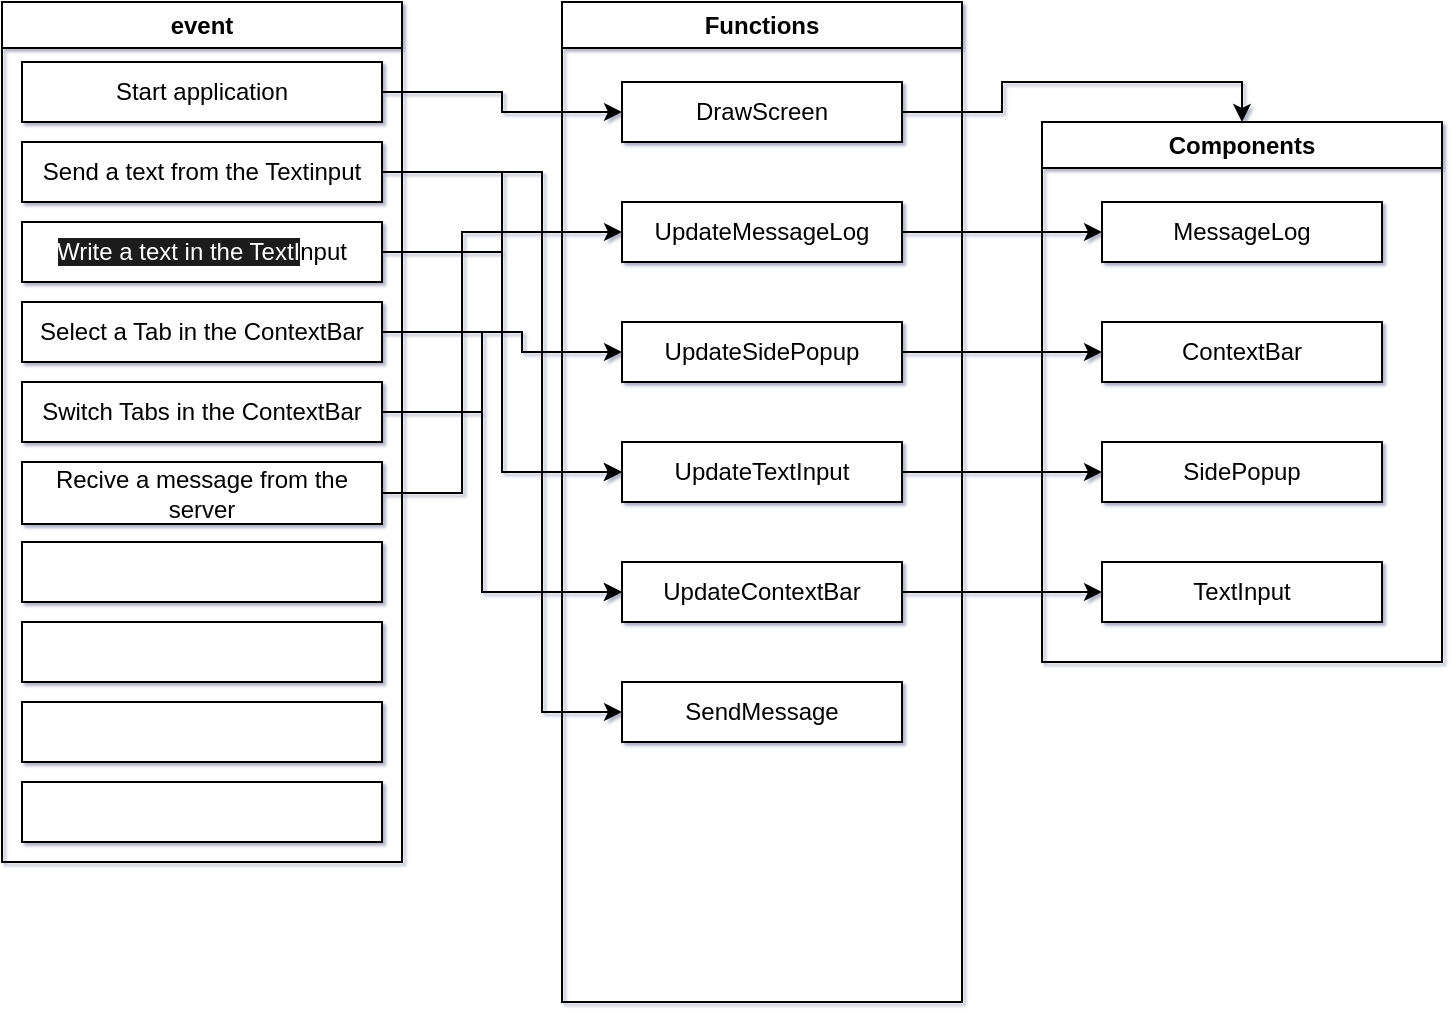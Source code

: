 <mxfile version="27.0.2">
  <diagram name="Seite-1" id="BNMo6Y46Mu1LBe3jMS4O">
    <mxGraphModel dx="882" dy="726" grid="1" gridSize="10" guides="1" tooltips="1" connect="1" arrows="1" fold="1" page="1" pageScale="1" pageWidth="827" pageHeight="1169" background="none" math="0" shadow="1">
      <root>
        <mxCell id="0" />
        <mxCell id="1" parent="0" />
        <mxCell id="q1N-MdoAuxAc4vqxhMuS-2" value="Components" style="swimlane;whiteSpace=wrap;html=1;" vertex="1" parent="1">
          <mxGeometry x="610" y="80" width="200" height="270" as="geometry" />
        </mxCell>
        <mxCell id="q1N-MdoAuxAc4vqxhMuS-5" value="MessageLog" style="whiteSpace=wrap;html=1;" vertex="1" parent="q1N-MdoAuxAc4vqxhMuS-2">
          <mxGeometry x="30" y="40" width="140" height="30" as="geometry" />
        </mxCell>
        <mxCell id="q1N-MdoAuxAc4vqxhMuS-6" value="ContextBar" style="whiteSpace=wrap;html=1;" vertex="1" parent="q1N-MdoAuxAc4vqxhMuS-2">
          <mxGeometry x="30" y="100" width="140" height="30" as="geometry" />
        </mxCell>
        <mxCell id="q1N-MdoAuxAc4vqxhMuS-7" value="SidePopup" style="whiteSpace=wrap;html=1;" vertex="1" parent="q1N-MdoAuxAc4vqxhMuS-2">
          <mxGeometry x="30" y="160" width="140" height="30" as="geometry" />
        </mxCell>
        <mxCell id="q1N-MdoAuxAc4vqxhMuS-8" value="TextI&lt;span style=&quot;background-color: transparent; color: light-dark(rgb(0, 0, 0), rgb(255, 255, 255));&quot;&gt;nput&lt;/span&gt;" style="whiteSpace=wrap;html=1;" vertex="1" parent="q1N-MdoAuxAc4vqxhMuS-2">
          <mxGeometry x="30" y="220" width="140" height="30" as="geometry" />
        </mxCell>
        <mxCell id="q1N-MdoAuxAc4vqxhMuS-3" value="Functions" style="swimlane;whiteSpace=wrap;html=1;" vertex="1" parent="1">
          <mxGeometry x="370" y="20" width="200" height="500" as="geometry" />
        </mxCell>
        <mxCell id="q1N-MdoAuxAc4vqxhMuS-9" value="DrawScreen" style="whiteSpace=wrap;html=1;" vertex="1" parent="q1N-MdoAuxAc4vqxhMuS-3">
          <mxGeometry x="30" y="40" width="140" height="30" as="geometry" />
        </mxCell>
        <mxCell id="q1N-MdoAuxAc4vqxhMuS-10" value="UpdateMessageLog" style="whiteSpace=wrap;html=1;" vertex="1" parent="q1N-MdoAuxAc4vqxhMuS-3">
          <mxGeometry x="30" y="100" width="140" height="30" as="geometry" />
        </mxCell>
        <mxCell id="q1N-MdoAuxAc4vqxhMuS-11" value="UpdateSidePopup" style="whiteSpace=wrap;html=1;" vertex="1" parent="q1N-MdoAuxAc4vqxhMuS-3">
          <mxGeometry x="30" y="160" width="140" height="30" as="geometry" />
        </mxCell>
        <mxCell id="q1N-MdoAuxAc4vqxhMuS-12" value="UpdateTextInput" style="whiteSpace=wrap;html=1;" vertex="1" parent="q1N-MdoAuxAc4vqxhMuS-3">
          <mxGeometry x="30" y="220" width="140" height="30" as="geometry" />
        </mxCell>
        <mxCell id="q1N-MdoAuxAc4vqxhMuS-13" value="UpdateContextBar" style="whiteSpace=wrap;html=1;" vertex="1" parent="q1N-MdoAuxAc4vqxhMuS-3">
          <mxGeometry x="30" y="280" width="140" height="30" as="geometry" />
        </mxCell>
        <mxCell id="q1N-MdoAuxAc4vqxhMuS-50" value="SendMessage" style="whiteSpace=wrap;html=1;" vertex="1" parent="q1N-MdoAuxAc4vqxhMuS-3">
          <mxGeometry x="30" y="340" width="140" height="30" as="geometry" />
        </mxCell>
        <mxCell id="q1N-MdoAuxAc4vqxhMuS-4" value="event" style="swimlane;whiteSpace=wrap;html=1;" vertex="1" parent="1">
          <mxGeometry x="90" y="20" width="200" height="430" as="geometry" />
        </mxCell>
        <mxCell id="q1N-MdoAuxAc4vqxhMuS-33" value="Start application" style="rounded=0;whiteSpace=wrap;html=1;" vertex="1" parent="q1N-MdoAuxAc4vqxhMuS-4">
          <mxGeometry x="10" y="30" width="180" height="30" as="geometry" />
        </mxCell>
        <mxCell id="q1N-MdoAuxAc4vqxhMuS-34" value="Send a text from the Textinput" style="rounded=0;whiteSpace=wrap;html=1;" vertex="1" parent="q1N-MdoAuxAc4vqxhMuS-4">
          <mxGeometry x="10" y="70" width="180" height="30" as="geometry" />
        </mxCell>
        <mxCell id="q1N-MdoAuxAc4vqxhMuS-35" value="&lt;span style=&quot;color: rgb(255, 255, 255); font-family: Helvetica; font-size: 12px; font-style: normal; font-variant-ligatures: normal; font-variant-caps: normal; font-weight: 400; letter-spacing: normal; orphans: 2; text-align: center; text-indent: 0px; text-transform: none; widows: 2; word-spacing: 0px; -webkit-text-stroke-width: 0px; white-space: normal; background-color: rgb(27, 29, 30); text-decoration-thickness: initial; text-decoration-style: initial; text-decoration-color: initial; display: inline !important; float: none;&quot;&gt;Write a text in the TextI&lt;/span&gt;&lt;span style=&quot;forced-color-adjust: none; box-shadow: none !important; color: light-dark(rgb(0, 0, 0), rgb(255, 255, 255)); font-family: Helvetica; font-size: 12px; font-style: normal; font-variant-ligatures: normal; font-variant-caps: normal; font-weight: 400; letter-spacing: normal; orphans: 2; text-align: center; text-indent: 0px; text-transform: none; widows: 2; word-spacing: 0px; -webkit-text-stroke-width: 0px; white-space: normal; background-color: transparent; text-decoration-thickness: initial; text-decoration-style: initial; text-decoration-color: initial;&quot;&gt;nput&lt;/span&gt;" style="rounded=0;whiteSpace=wrap;html=1;" vertex="1" parent="q1N-MdoAuxAc4vqxhMuS-4">
          <mxGeometry x="10" y="110" width="180" height="30" as="geometry" />
        </mxCell>
        <mxCell id="q1N-MdoAuxAc4vqxhMuS-36" value="Select a Tab in the ContextBar" style="rounded=0;whiteSpace=wrap;html=1;" vertex="1" parent="q1N-MdoAuxAc4vqxhMuS-4">
          <mxGeometry x="10" y="150" width="180" height="30" as="geometry" />
        </mxCell>
        <mxCell id="q1N-MdoAuxAc4vqxhMuS-37" value="Switch Tabs in the ContextBar" style="rounded=0;whiteSpace=wrap;html=1;" vertex="1" parent="q1N-MdoAuxAc4vqxhMuS-4">
          <mxGeometry x="10" y="190" width="180" height="30" as="geometry" />
        </mxCell>
        <mxCell id="q1N-MdoAuxAc4vqxhMuS-38" value="Recive a message from the server" style="rounded=0;whiteSpace=wrap;html=1;" vertex="1" parent="q1N-MdoAuxAc4vqxhMuS-4">
          <mxGeometry x="10" y="230" width="180" height="31" as="geometry" />
        </mxCell>
        <mxCell id="q1N-MdoAuxAc4vqxhMuS-39" value="" style="rounded=0;whiteSpace=wrap;html=1;" vertex="1" parent="q1N-MdoAuxAc4vqxhMuS-4">
          <mxGeometry x="10" y="270" width="180" height="30" as="geometry" />
        </mxCell>
        <mxCell id="q1N-MdoAuxAc4vqxhMuS-40" value="" style="rounded=0;whiteSpace=wrap;html=1;" vertex="1" parent="q1N-MdoAuxAc4vqxhMuS-4">
          <mxGeometry x="10" y="310" width="180" height="30" as="geometry" />
        </mxCell>
        <mxCell id="q1N-MdoAuxAc4vqxhMuS-41" value="" style="rounded=0;whiteSpace=wrap;html=1;" vertex="1" parent="q1N-MdoAuxAc4vqxhMuS-4">
          <mxGeometry x="10" y="350" width="180" height="30" as="geometry" />
        </mxCell>
        <mxCell id="q1N-MdoAuxAc4vqxhMuS-42" value="" style="rounded=0;whiteSpace=wrap;html=1;" vertex="1" parent="q1N-MdoAuxAc4vqxhMuS-4">
          <mxGeometry x="10" y="390" width="180" height="30" as="geometry" />
        </mxCell>
        <mxCell id="q1N-MdoAuxAc4vqxhMuS-24" style="edgeStyle=orthogonalEdgeStyle;rounded=0;orthogonalLoop=1;jettySize=auto;html=1;entryX=0.5;entryY=0;entryDx=0;entryDy=0;" edge="1" parent="1" source="q1N-MdoAuxAc4vqxhMuS-9" target="q1N-MdoAuxAc4vqxhMuS-2">
          <mxGeometry relative="1" as="geometry">
            <Array as="points">
              <mxPoint x="590" y="75" />
              <mxPoint x="590" y="60" />
              <mxPoint x="710" y="60" />
            </Array>
          </mxGeometry>
        </mxCell>
        <mxCell id="q1N-MdoAuxAc4vqxhMuS-29" style="edgeStyle=orthogonalEdgeStyle;rounded=0;orthogonalLoop=1;jettySize=auto;html=1;entryX=0;entryY=0.5;entryDx=0;entryDy=0;" edge="1" parent="1" source="q1N-MdoAuxAc4vqxhMuS-10" target="q1N-MdoAuxAc4vqxhMuS-5">
          <mxGeometry relative="1" as="geometry" />
        </mxCell>
        <mxCell id="q1N-MdoAuxAc4vqxhMuS-30" style="edgeStyle=orthogonalEdgeStyle;rounded=0;orthogonalLoop=1;jettySize=auto;html=1;entryX=0;entryY=0.5;entryDx=0;entryDy=0;" edge="1" parent="1" source="q1N-MdoAuxAc4vqxhMuS-11" target="q1N-MdoAuxAc4vqxhMuS-6">
          <mxGeometry relative="1" as="geometry" />
        </mxCell>
        <mxCell id="q1N-MdoAuxAc4vqxhMuS-31" style="edgeStyle=orthogonalEdgeStyle;rounded=0;orthogonalLoop=1;jettySize=auto;html=1;entryX=0;entryY=0.5;entryDx=0;entryDy=0;" edge="1" parent="1" source="q1N-MdoAuxAc4vqxhMuS-12" target="q1N-MdoAuxAc4vqxhMuS-7">
          <mxGeometry relative="1" as="geometry" />
        </mxCell>
        <mxCell id="q1N-MdoAuxAc4vqxhMuS-32" style="edgeStyle=orthogonalEdgeStyle;rounded=0;orthogonalLoop=1;jettySize=auto;html=1;entryX=0;entryY=0.5;entryDx=0;entryDy=0;" edge="1" parent="1" source="q1N-MdoAuxAc4vqxhMuS-13" target="q1N-MdoAuxAc4vqxhMuS-8">
          <mxGeometry relative="1" as="geometry" />
        </mxCell>
        <mxCell id="q1N-MdoAuxAc4vqxhMuS-43" style="edgeStyle=orthogonalEdgeStyle;rounded=0;orthogonalLoop=1;jettySize=auto;html=1;entryX=0;entryY=0.5;entryDx=0;entryDy=0;" edge="1" parent="1" source="q1N-MdoAuxAc4vqxhMuS-33" target="q1N-MdoAuxAc4vqxhMuS-9">
          <mxGeometry relative="1" as="geometry" />
        </mxCell>
        <mxCell id="q1N-MdoAuxAc4vqxhMuS-44" style="edgeStyle=orthogonalEdgeStyle;rounded=0;orthogonalLoop=1;jettySize=auto;html=1;entryX=0;entryY=0.5;entryDx=0;entryDy=0;" edge="1" parent="1" source="q1N-MdoAuxAc4vqxhMuS-34" target="q1N-MdoAuxAc4vqxhMuS-12">
          <mxGeometry relative="1" as="geometry" />
        </mxCell>
        <mxCell id="q1N-MdoAuxAc4vqxhMuS-45" style="edgeStyle=orthogonalEdgeStyle;rounded=0;orthogonalLoop=1;jettySize=auto;html=1;entryX=0;entryY=0.5;entryDx=0;entryDy=0;" edge="1" parent="1" source="q1N-MdoAuxAc4vqxhMuS-35" target="q1N-MdoAuxAc4vqxhMuS-12">
          <mxGeometry relative="1" as="geometry" />
        </mxCell>
        <mxCell id="q1N-MdoAuxAc4vqxhMuS-46" style="edgeStyle=orthogonalEdgeStyle;rounded=0;orthogonalLoop=1;jettySize=auto;html=1;entryX=0;entryY=0.5;entryDx=0;entryDy=0;" edge="1" parent="1" source="q1N-MdoAuxAc4vqxhMuS-36" target="q1N-MdoAuxAc4vqxhMuS-11">
          <mxGeometry relative="1" as="geometry">
            <Array as="points">
              <mxPoint x="350" y="185" />
              <mxPoint x="350" y="195" />
            </Array>
          </mxGeometry>
        </mxCell>
        <mxCell id="q1N-MdoAuxAc4vqxhMuS-47" style="edgeStyle=orthogonalEdgeStyle;rounded=0;orthogonalLoop=1;jettySize=auto;html=1;entryX=0;entryY=0.5;entryDx=0;entryDy=0;" edge="1" parent="1" source="q1N-MdoAuxAc4vqxhMuS-36" target="q1N-MdoAuxAc4vqxhMuS-13">
          <mxGeometry relative="1" as="geometry">
            <Array as="points">
              <mxPoint x="330" y="185" />
              <mxPoint x="330" y="315" />
            </Array>
          </mxGeometry>
        </mxCell>
        <mxCell id="q1N-MdoAuxAc4vqxhMuS-48" style="edgeStyle=orthogonalEdgeStyle;rounded=0;orthogonalLoop=1;jettySize=auto;html=1;entryX=0;entryY=0.5;entryDx=0;entryDy=0;" edge="1" parent="1" source="q1N-MdoAuxAc4vqxhMuS-37" target="q1N-MdoAuxAc4vqxhMuS-13">
          <mxGeometry relative="1" as="geometry">
            <Array as="points">
              <mxPoint x="330" y="225" />
              <mxPoint x="330" y="315" />
            </Array>
          </mxGeometry>
        </mxCell>
        <mxCell id="q1N-MdoAuxAc4vqxhMuS-49" style="edgeStyle=orthogonalEdgeStyle;rounded=0;orthogonalLoop=1;jettySize=auto;html=1;entryX=0;entryY=0.5;entryDx=0;entryDy=0;" edge="1" parent="1" source="q1N-MdoAuxAc4vqxhMuS-38" target="q1N-MdoAuxAc4vqxhMuS-10">
          <mxGeometry relative="1" as="geometry">
            <Array as="points">
              <mxPoint x="320" y="266" />
              <mxPoint x="320" y="135" />
            </Array>
          </mxGeometry>
        </mxCell>
        <mxCell id="q1N-MdoAuxAc4vqxhMuS-51" style="edgeStyle=orthogonalEdgeStyle;rounded=0;orthogonalLoop=1;jettySize=auto;html=1;entryX=0;entryY=0.5;entryDx=0;entryDy=0;flowAnimation=0;" edge="1" parent="1" source="q1N-MdoAuxAc4vqxhMuS-34" target="q1N-MdoAuxAc4vqxhMuS-50">
          <mxGeometry relative="1" as="geometry">
            <Array as="points">
              <mxPoint x="360" y="105" />
              <mxPoint x="360" y="375" />
            </Array>
          </mxGeometry>
        </mxCell>
      </root>
    </mxGraphModel>
  </diagram>
</mxfile>
